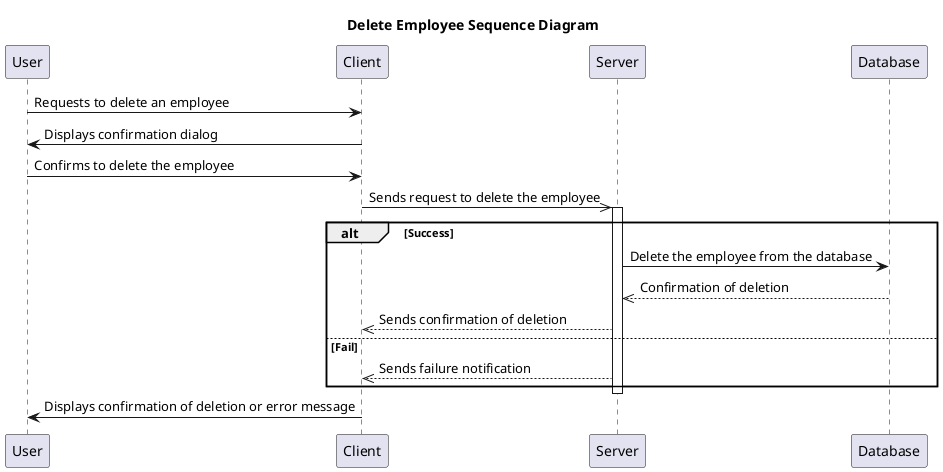 @startuml
Participant User
Participant Client
Participant Server
Participant Database
title Delete Employee Sequence Diagram

User->Client: Requests to delete an employee
Client->User: Displays confirmation dialog

User->Client: Confirms to delete the employee
Client->>Server: Sends request to delete the employee

activate Server
alt Success

Server->Database: Delete the employee from the database
Database-->>Server: Confirmation of deletion

Server-->>Client: Sends confirmation of deletion
else Fail
Server-->>Client: Sends failure notification
end
deactivate Server

Client->User: Displays confirmation of deletion or error message

@enduml